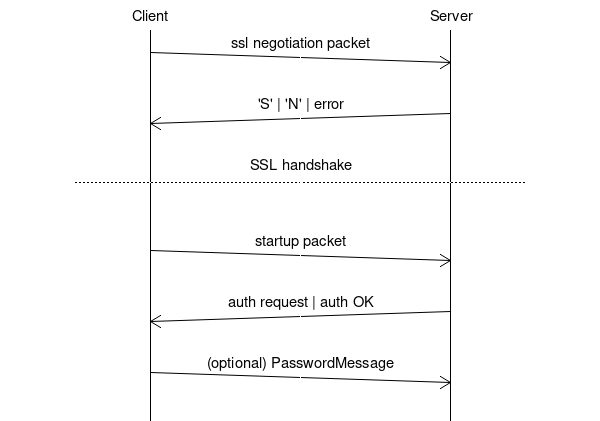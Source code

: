 msc {
    arcgradient=10;

    a [label="Client"], b [label="Server"];

    a=>>b [label="ssl negotiation packet\n\n"];
    a<<=b [label="'S' | 'N' | error\n\n"];

    --- [label="SSL handshake\n\n\n"];

    a=>>b [label="startup packet\n\n"];

    a<<=b [label="auth request | auth OK\n\n"];

    a=>>b [label="(optional) PasswordMessage\n\n"];
}
